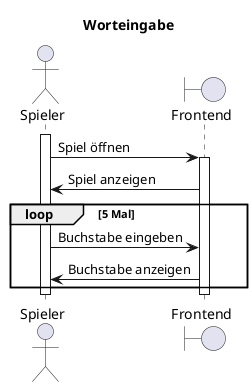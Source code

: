 @startuml F001_seq
title "Worteingabe"

actor "Spieler" as user
boundary "Frontend" as frontend

activate user
user -> frontend: Spiel öffnen
activate frontend
user <- frontend: Spiel anzeigen
loop 5 Mal
    user -> frontend: Buchstabe eingeben
    user <- frontend: Buchstabe anzeigen
end
deactivate frontend
deactivate user
@enduml